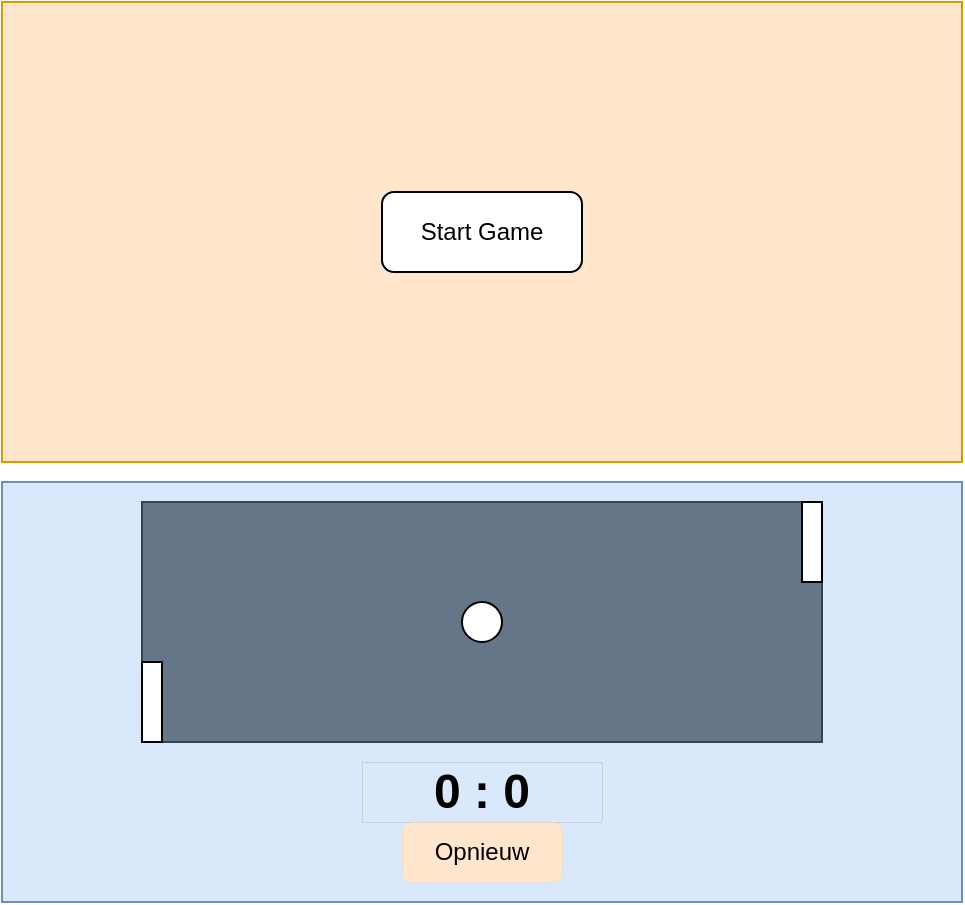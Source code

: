 <mxfile version="20.6.2" type="device"><diagram id="MUP_YLvjPh1UppWJzm8T" name="Pagina-1"><mxGraphModel dx="768" dy="494" grid="1" gridSize="10" guides="1" tooltips="1" connect="1" arrows="1" fold="1" page="1" pageScale="1" pageWidth="2336" pageHeight="1654" math="0" shadow="0"><root><mxCell id="0"/><mxCell id="1" parent="0"/><mxCell id="UB3n1LnR0vLCHKJNyRKO-1" value="" style="rounded=0;whiteSpace=wrap;html=1;fillColor=#ffe6cc;strokeColor=#d79b00;" vertex="1" parent="1"><mxGeometry x="160" y="90" width="480" height="230" as="geometry"/></mxCell><mxCell id="UB3n1LnR0vLCHKJNyRKO-2" value="Start Game" style="rounded=1;whiteSpace=wrap;html=1;" vertex="1" parent="1"><mxGeometry x="350" y="185" width="100" height="40" as="geometry"/></mxCell><mxCell id="UB3n1LnR0vLCHKJNyRKO-3" value="" style="rounded=0;whiteSpace=wrap;html=1;fillColor=#dae8fc;strokeColor=#6c8ebf;" vertex="1" parent="1"><mxGeometry x="160" y="330" width="480" height="210" as="geometry"/></mxCell><mxCell id="UB3n1LnR0vLCHKJNyRKO-4" value="" style="rounded=0;whiteSpace=wrap;html=1;fillColor=#647687;fontColor=#ffffff;strokeColor=#314354;" vertex="1" parent="1"><mxGeometry x="230" y="340" width="340" height="120" as="geometry"/></mxCell><mxCell id="UB3n1LnR0vLCHKJNyRKO-5" value="" style="rounded=0;whiteSpace=wrap;html=1;" vertex="1" parent="1"><mxGeometry x="230" y="420" width="10" height="40" as="geometry"/></mxCell><mxCell id="UB3n1LnR0vLCHKJNyRKO-6" value="" style="rounded=0;whiteSpace=wrap;html=1;" vertex="1" parent="1"><mxGeometry x="560" y="340" width="10" height="40" as="geometry"/></mxCell><mxCell id="UB3n1LnR0vLCHKJNyRKO-7" value="" style="ellipse;whiteSpace=wrap;html=1;aspect=fixed;" vertex="1" parent="1"><mxGeometry x="390" y="390" width="20" height="20" as="geometry"/></mxCell><mxCell id="UB3n1LnR0vLCHKJNyRKO-8" value="&lt;h1&gt;0 : 0&lt;/h1&gt;" style="rounded=0;whiteSpace=wrap;html=1;fillColor=#dae8fc;strokeColor=#000000;dashed=1;dashPattern=1 2;strokeWidth=0;" vertex="1" parent="1"><mxGeometry x="340" y="470" width="120" height="30" as="geometry"/></mxCell><mxCell id="UB3n1LnR0vLCHKJNyRKO-11" value="Opnieuw" style="rounded=1;whiteSpace=wrap;html=1;dashed=1;dashPattern=1 2;strokeColor=#d79b00;strokeWidth=0;fillColor=#ffe6cc;" vertex="1" parent="1"><mxGeometry x="360" y="500" width="80" height="30" as="geometry"/></mxCell></root></mxGraphModel></diagram></mxfile>
